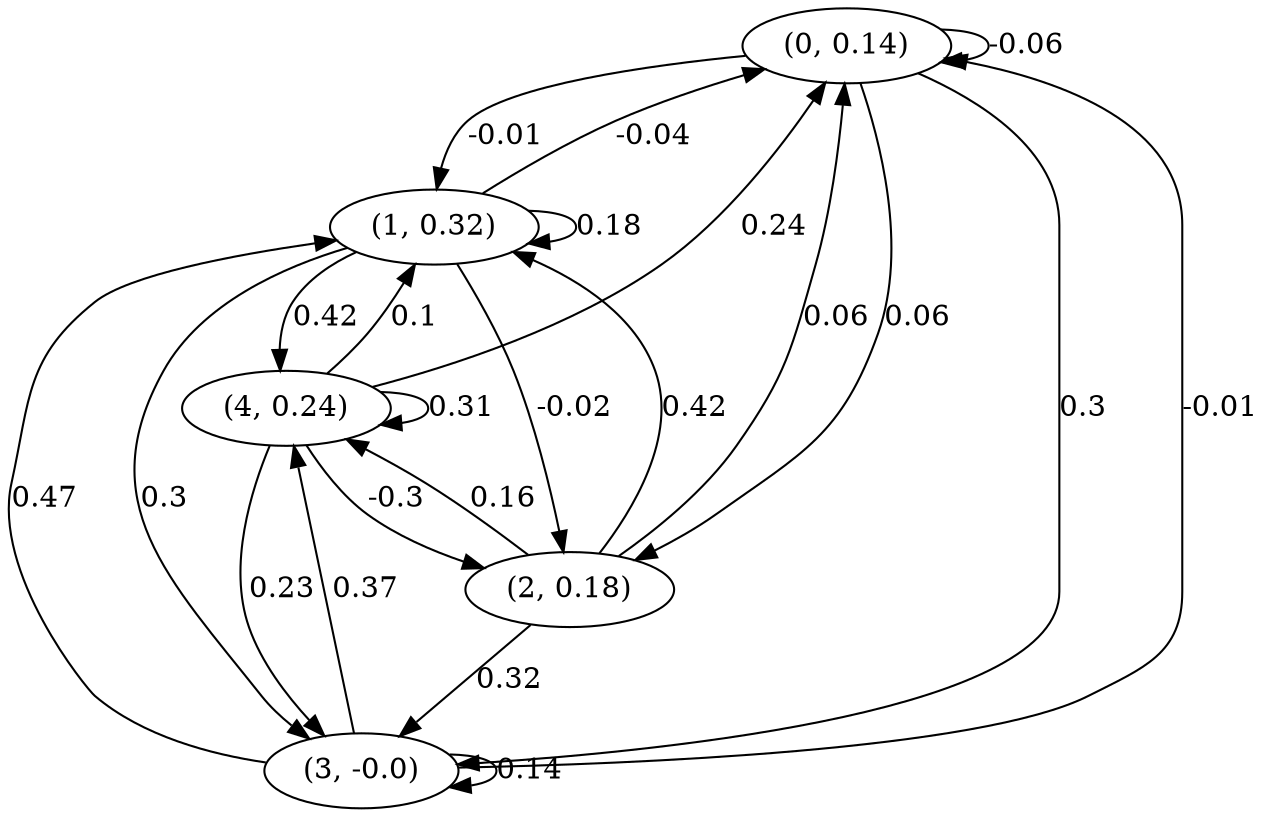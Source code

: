 digraph {
    0 [ label = "(0, 0.14)" ]
    1 [ label = "(1, 0.32)" ]
    2 [ label = "(2, 0.18)" ]
    3 [ label = "(3, -0.0)" ]
    4 [ label = "(4, 0.24)" ]
    0 -> 0 [ label = "-0.06" ]
    1 -> 1 [ label = "0.18" ]
    3 -> 3 [ label = "0.14" ]
    4 -> 4 [ label = "0.31" ]
    1 -> 0 [ label = "-0.04" ]
    2 -> 0 [ label = "0.06" ]
    3 -> 0 [ label = "-0.01" ]
    4 -> 0 [ label = "0.24" ]
    0 -> 1 [ label = "-0.01" ]
    2 -> 1 [ label = "0.42" ]
    3 -> 1 [ label = "0.47" ]
    4 -> 1 [ label = "0.1" ]
    0 -> 2 [ label = "0.06" ]
    1 -> 2 [ label = "-0.02" ]
    4 -> 2 [ label = "-0.3" ]
    0 -> 3 [ label = "0.3" ]
    1 -> 3 [ label = "0.3" ]
    2 -> 3 [ label = "0.32" ]
    4 -> 3 [ label = "0.23" ]
    1 -> 4 [ label = "0.42" ]
    2 -> 4 [ label = "0.16" ]
    3 -> 4 [ label = "0.37" ]
}

